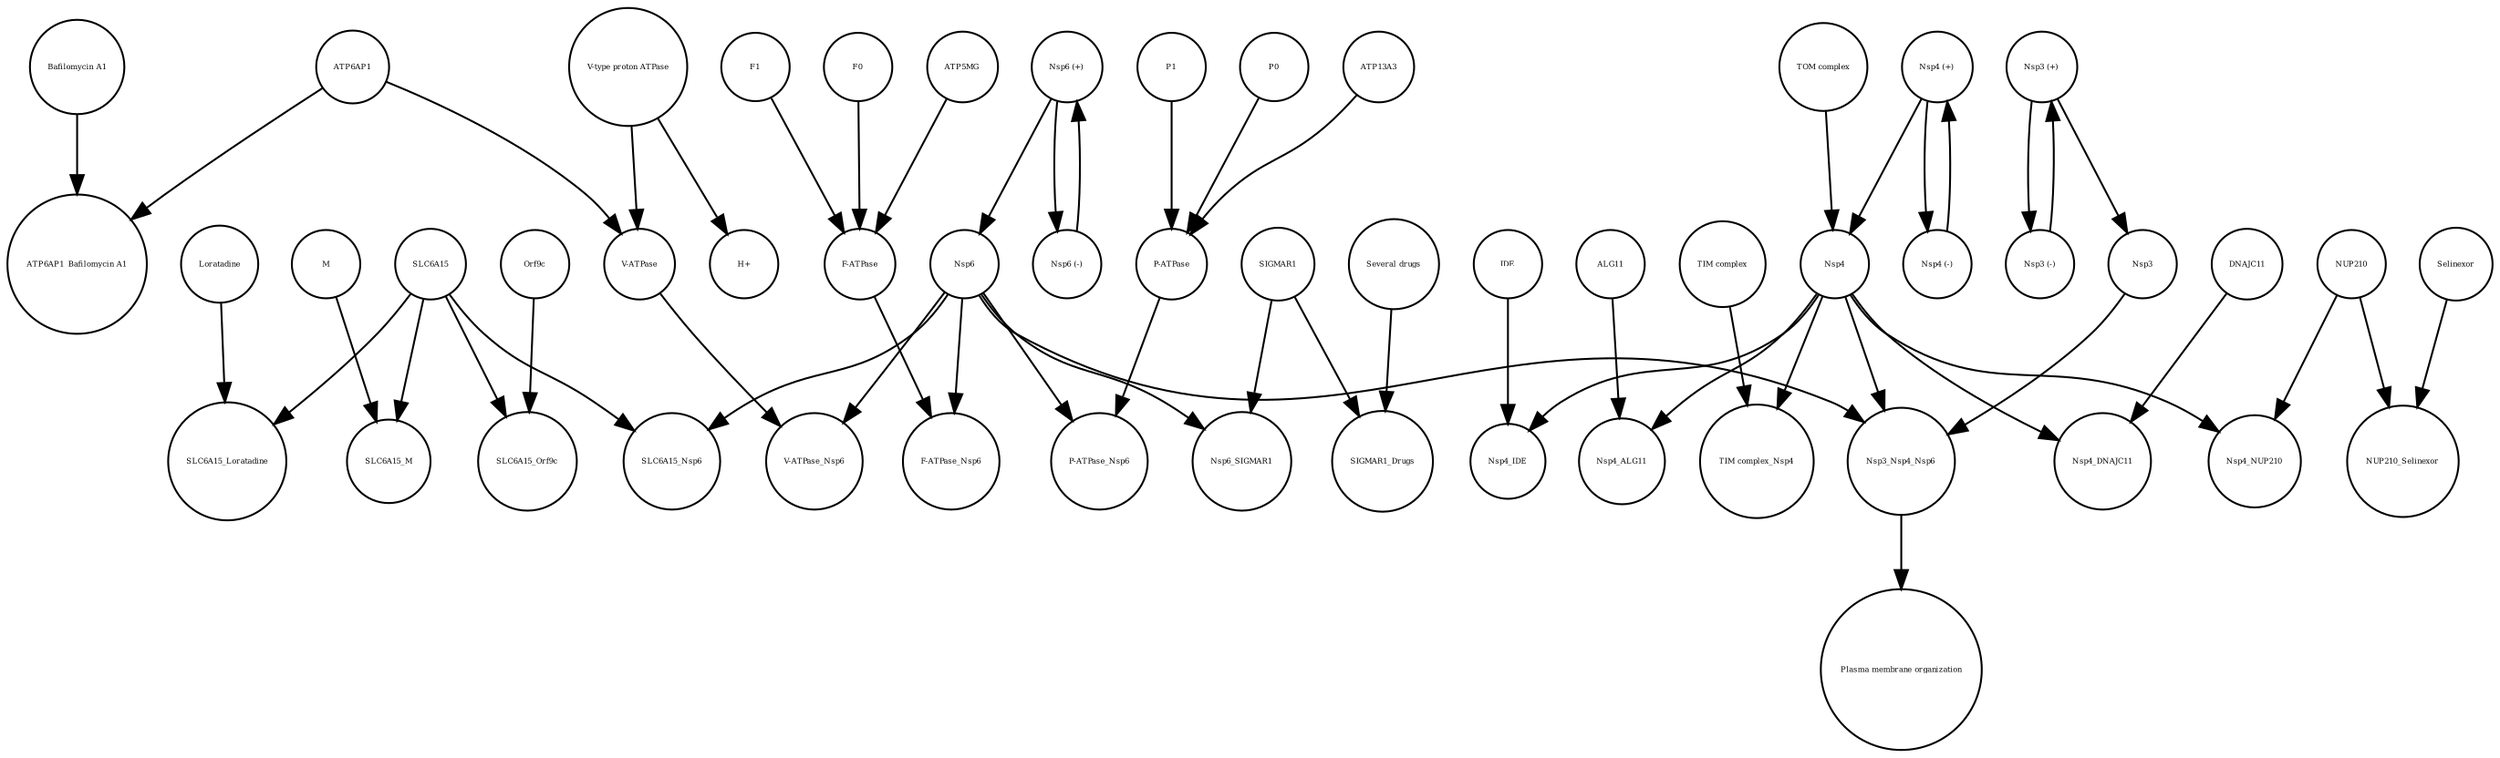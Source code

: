 strict digraph  {
Nsp3_Nsp4_Nsp6 [annotation="urn_miriam_pubmed_32353859|urn_miriam_pubmed_29128390|urn_miriam_doi_10.1016%2Fj.virol.2017.07.019|urn_miriam_taxonomy_694009", bipartite=0, cls=complex, fontsize=4, label=Nsp3_Nsp4_Nsp6, shape=circle];
"Plasma membrane organization" [annotation="urn_miriam_obo.go_GO%3A0007009|urn_miriam_taxonomy_694009|urn_miriam_pubmed_31226023|urn_miriam_pubmed_23943763", bipartite=0, cls=phenotype, fontsize=4, label="Plasma membrane organization", shape=circle];
ATP5MG [annotation=urn_miriam_uniprot_O75964, bipartite=0, cls=macromolecule, fontsize=4, label=ATP5MG, shape=circle];
M [annotation=urn_miriam_taxonomy_2697049, bipartite=0, cls=macromolecule, fontsize=4, label=M, shape=circle];
"Several drugs" [annotation="", bipartite=0, cls="simple chemical", fontsize=4, label="Several drugs", shape=circle];
Nsp4_IDE [annotation="", bipartite=0, cls=complex, fontsize=4, label=Nsp4_IDE, shape=circle];
Nsp4_ALG11 [annotation=urn_miriam_pubmed_20080937, bipartite=0, cls=complex, fontsize=4, label=Nsp4_ALG11, shape=circle];
Nsp6 [annotation="urn_miriam_taxonomy_2697049|urn_miriam_pubmed_32353859", bipartite=0, cls=macromolecule, fontsize=4, label=Nsp6, shape=circle];
"F-ATPase" [annotation=urn_miriam_uniprot_O75964, bipartite=0, cls=complex, fontsize=4, label="F-ATPase", shape=circle];
"V-ATPase_Nsp6" [annotation=urn_miriam_uniprot_Q15904, bipartite=0, cls=complex, fontsize=4, label="V-ATPase_Nsp6", shape=circle];
SLC6A15_Loratadine [annotation="", bipartite=0, cls=complex, fontsize=4, label=SLC6A15_Loratadine, shape=circle];
ATP6AP1 [annotation="urn_miriam_uniprot_Q15904|urn_miriam_pubmed_27231034", bipartite=0, cls=macromolecule, fontsize=4, label=ATP6AP1, shape=circle];
Nsp4 [annotation="urn_miriam_ncbiprotein_BCD58761|urn_miriam_taxonomy_2697049", bipartite=0, cls=macromolecule, fontsize=4, label=Nsp4, shape=circle];
"V-type proton ATPase" [annotation="urn_miriam_obo.go_GO%3A0046611", bipartite=0, cls=complex, fontsize=4, label="V-type proton ATPase", shape=circle];
"TOM complex" [annotation="", bipartite=0, cls=complex, fontsize=4, label="TOM complex", shape=circle];
"F-ATPase_Nsp6" [annotation="", bipartite=0, cls=complex, fontsize=4, label="F-ATPase_Nsp6", shape=circle];
NUP210 [annotation="urn_miriam_uniprot_Q8TEM1|urn_miriam_pubmed_14517331", bipartite=0, cls=macromolecule, fontsize=4, label=NUP210, shape=circle];
"H+" [annotation="urn_miriam_obo.chebi_CHEBI%3A15378", bipartite=0, cls="simple chemical", fontsize=4, label="H+", shape=circle];
SIGMAR1 [annotation="urn_miriam_uniprot_Q99720|urn_miriam_doi_10.1074%2Fjbc.272.43.27107|urn_miriam_pubmed_32353859|urn_miriam_pubmed_10406945", bipartite=0, cls=macromolecule, fontsize=4, label=SIGMAR1, shape=circle];
Orf9c [annotation=urn_miriam_taxonomy_2697049, bipartite=0, cls=macromolecule, fontsize=4, label=Orf9c, shape=circle];
ATP13A3 [annotation=urn_miriam_uniprot_Q9H7F0, bipartite=0, cls=macromolecule, fontsize=4, label=ATP13A3, shape=circle];
Selinexor [annotation=urn_miriam_pubmed_32353859, bipartite=0, cls="simple chemical", fontsize=4, label=Selinexor, shape=circle];
"V-ATPase" [annotation=urn_miriam_uniprot_Q15904, bipartite=0, cls=complex, fontsize=4, label="V-ATPase", shape=circle];
SLC6A15_Nsp6 [annotation=urn_miriam_pubmed_32353859, bipartite=0, cls=complex, fontsize=4, label=SLC6A15_Nsp6, shape=circle];
P1 [annotation="", bipartite=0, cls=complex, fontsize=4, label=P1, shape=circle];
"Nsp4 (+)" [annotation=urn_miriam_pubmed_32353859, bipartite=0, cls="nucleic acid feature", fontsize=4, label="Nsp4 (+)", shape=circle];
Nsp6_SIGMAR1 [annotation=urn_miriam_pubmed_10406945, bipartite=0, cls=complex, fontsize=4, label=Nsp6_SIGMAR1, shape=circle];
"TIM complex_Nsp4" [annotation=urn_miriam_pubmed_32353859, bipartite=0, cls=complex, fontsize=4, label="TIM complex_Nsp4", shape=circle];
"Nsp3 (-)" [annotation=urn_miriam_pubmed_32353859, bipartite=0, cls="nucleic acid feature", fontsize=4, label="Nsp3 (-)", shape=circle];
DNAJC11 [annotation="urn_miriam_uniprot_Q9NVH1|urn_miriam_pubmed_32353859|urn_miriam_pubmed_25997101", bipartite=0, cls=macromolecule, fontsize=4, label=DNAJC11, shape=circle];
Nsp4_NUP210 [annotation=urn_miriam_pubmed_14517331, bipartite=0, cls=complex, fontsize=4, label=Nsp4_NUP210, shape=circle];
Nsp4_DNAJC11 [annotation="urn_miriam_pubmed_25997101|urn_miriam_pubmed_32353859", bipartite=0, cls=complex, fontsize=4, label=Nsp4_DNAJC11, shape=circle];
ALG11 [annotation="urn_miriam_uniprot_Q2TAA5|urn_miriam_pubmed_20080937", bipartite=0, cls=macromolecule, fontsize=4, label=ALG11, shape=circle];
"Nsp3 (+)" [annotation=urn_miriam_pubmed_32353859, bipartite=0, cls="nucleic acid feature", fontsize=4, label="Nsp3 (+)", shape=circle];
SLC6A15_M [annotation=urn_miriam_pubmed_32353859, bipartite=0, cls=complex, fontsize=4, label=SLC6A15_M, shape=circle];
IDE [annotation="urn_miriam_uniprot_P14735|urn_miriam_pubmed_32353859|urn_miriam_doi_10.1210%2Fmend-4-8-1125|urn_miriam_taxonomy_10116", bipartite=0, cls=macromolecule, fontsize=4, label=IDE, shape=circle];
"Nsp6 (+)" [annotation=urn_miriam_pubmed_32353859, bipartite=0, cls="nucleic acid feature", fontsize=4, label="Nsp6 (+)", shape=circle];
"P-ATPase_Nsp6" [annotation="", bipartite=0, cls=complex, fontsize=4, label="P-ATPase_Nsp6", shape=circle];
NUP210_Selinexor [annotation=urn_miriam_pubmed_32353859, bipartite=0, cls=complex, fontsize=4, label=NUP210_Selinexor, shape=circle];
"Nsp6 (-)" [annotation=urn_miriam_pubmed_32353859, bipartite=0, cls="nucleic acid feature", fontsize=4, label="Nsp6 (-)", shape=circle];
SLC6A15 [annotation="urn_miriam_pubmed_32353859|urn_miriam_uniprot_Q8IY34", bipartite=0, cls=macromolecule, fontsize=4, label=SLC6A15, shape=circle];
SLC6A15_Orf9c [annotation=urn_miriam_pubmed_32353859, bipartite=0, cls=complex, fontsize=4, label=SLC6A15_Orf9c, shape=circle];
"Bafilomycin A1" [annotation="", bipartite=0, cls="simple chemical", fontsize=4, label="Bafilomycin A1", shape=circle];
SIGMAR1_Drugs [annotation=urn_miriam_pubmed_32353859, bipartite=0, cls=complex, fontsize=4, label=SIGMAR1_Drugs, shape=circle];
P0 [annotation="", bipartite=0, cls=complex, fontsize=4, label=P0, shape=circle];
"ATP6AP1_Bafilomycin A1" [annotation="", bipartite=0, cls=complex, fontsize=4, label="ATP6AP1_Bafilomycin A1", shape=circle];
Loratadine [annotation=urn_miriam_pubmed_123134323, bipartite=0, cls="simple chemical", fontsize=4, label=Loratadine, shape=circle];
"P-ATPase" [annotation="", bipartite=0, cls=complex, fontsize=4, label="P-ATPase", shape=circle];
"TIM complex" [annotation="", bipartite=0, cls=complex, fontsize=4, label="TIM complex", shape=circle];
F1 [annotation="", bipartite=0, cls=complex, fontsize=4, label=F1, shape=circle];
"Nsp4 (-)" [annotation=urn_miriam_pubmed_32353859, bipartite=0, cls="nucleic acid feature", fontsize=4, label="Nsp4 (-)", shape=circle];
F0 [annotation="", bipartite=0, cls=complex, fontsize=4, label=F0, shape=circle];
Nsp3 [annotation="urn_miriam_taxonomy_2697049|urn_miriam_pubmed_32353859", bipartite=0, cls=macromolecule, fontsize=4, label=Nsp3, shape=circle];
Nsp3_Nsp4_Nsp6 -> "Plasma membrane organization"  [annotation="", interaction_type=stimulation];
ATP5MG -> "F-ATPase"  [annotation="", interaction_type=production];
M -> SLC6A15_M  [annotation="", interaction_type=production];
"Several drugs" -> SIGMAR1_Drugs  [annotation="", interaction_type=production];
Nsp6 -> "F-ATPase_Nsp6"  [annotation="", interaction_type=production];
Nsp6 -> Nsp6_SIGMAR1  [annotation="", interaction_type=production];
Nsp6 -> Nsp3_Nsp4_Nsp6  [annotation="", interaction_type=production];
Nsp6 -> SLC6A15_Nsp6  [annotation="", interaction_type=production];
Nsp6 -> "V-ATPase_Nsp6"  [annotation="", interaction_type=production];
Nsp6 -> "P-ATPase_Nsp6"  [annotation="", interaction_type=production];
"F-ATPase" -> "F-ATPase_Nsp6"  [annotation="", interaction_type=production];
ATP6AP1 -> "ATP6AP1_Bafilomycin A1"  [annotation="", interaction_type=production];
ATP6AP1 -> "V-ATPase"  [annotation="", interaction_type=production];
Nsp4 -> Nsp4_ALG11  [annotation="", interaction_type=production];
Nsp4 -> Nsp4_DNAJC11  [annotation="", interaction_type=production];
Nsp4 -> "TIM complex_Nsp4"  [annotation="", interaction_type=production];
Nsp4 -> Nsp4_IDE  [annotation="", interaction_type=production];
Nsp4 -> Nsp3_Nsp4_Nsp6  [annotation="", interaction_type=production];
Nsp4 -> Nsp4_NUP210  [annotation="", interaction_type=production];
"V-type proton ATPase" -> "V-ATPase"  [annotation="", interaction_type=production];
"V-type proton ATPase" -> "H+"  [annotation=urn_miriam_pubmed_22335796, interaction_type=catalysis];
"TOM complex" -> Nsp4  [annotation="urn_miriam_pubmed_32353859|urn_miriam_taxonomy_2697049", interaction_type=stimulation];
NUP210 -> Nsp4_NUP210  [annotation="", interaction_type=production];
NUP210 -> NUP210_Selinexor  [annotation="", interaction_type=production];
SIGMAR1 -> Nsp6_SIGMAR1  [annotation="", interaction_type=production];
SIGMAR1 -> SIGMAR1_Drugs  [annotation="", interaction_type=production];
Orf9c -> SLC6A15_Orf9c  [annotation="", interaction_type=production];
ATP13A3 -> "P-ATPase"  [annotation="", interaction_type=production];
Selinexor -> NUP210_Selinexor  [annotation="", interaction_type=production];
"V-ATPase" -> "V-ATPase_Nsp6"  [annotation="", interaction_type=production];
P1 -> "P-ATPase"  [annotation="", interaction_type=production];
"Nsp4 (+)" -> Nsp4  [annotation="", interaction_type=production];
"Nsp4 (+)" -> "Nsp4 (-)"  [annotation="", interaction_type=production];
"Nsp3 (-)" -> "Nsp3 (+)"  [annotation="", interaction_type=production];
DNAJC11 -> Nsp4_DNAJC11  [annotation="", interaction_type=production];
ALG11 -> Nsp4_ALG11  [annotation="", interaction_type=production];
"Nsp3 (+)" -> Nsp3  [annotation="", interaction_type=production];
"Nsp3 (+)" -> "Nsp3 (-)"  [annotation="", interaction_type=production];
IDE -> Nsp4_IDE  [annotation="", interaction_type=production];
"Nsp6 (+)" -> "Nsp6 (-)"  [annotation="", interaction_type=production];
"Nsp6 (+)" -> Nsp6  [annotation="", interaction_type=production];
"Nsp6 (-)" -> "Nsp6 (+)"  [annotation="", interaction_type=production];
SLC6A15 -> SLC6A15_M  [annotation="", interaction_type=production];
SLC6A15 -> SLC6A15_Orf9c  [annotation="", interaction_type=production];
SLC6A15 -> SLC6A15_Nsp6  [annotation="", interaction_type=production];
SLC6A15 -> SLC6A15_Loratadine  [annotation="", interaction_type=production];
"Bafilomycin A1" -> "ATP6AP1_Bafilomycin A1"  [annotation="", interaction_type=production];
P0 -> "P-ATPase"  [annotation="", interaction_type=production];
Loratadine -> SLC6A15_Loratadine  [annotation="", interaction_type=production];
"P-ATPase" -> "P-ATPase_Nsp6"  [annotation="", interaction_type=production];
"TIM complex" -> "TIM complex_Nsp4"  [annotation="", interaction_type=production];
F1 -> "F-ATPase"  [annotation="", interaction_type=production];
"Nsp4 (-)" -> "Nsp4 (+)"  [annotation="", interaction_type=production];
F0 -> "F-ATPase"  [annotation="", interaction_type=production];
Nsp3 -> Nsp3_Nsp4_Nsp6  [annotation="", interaction_type=production];
}
